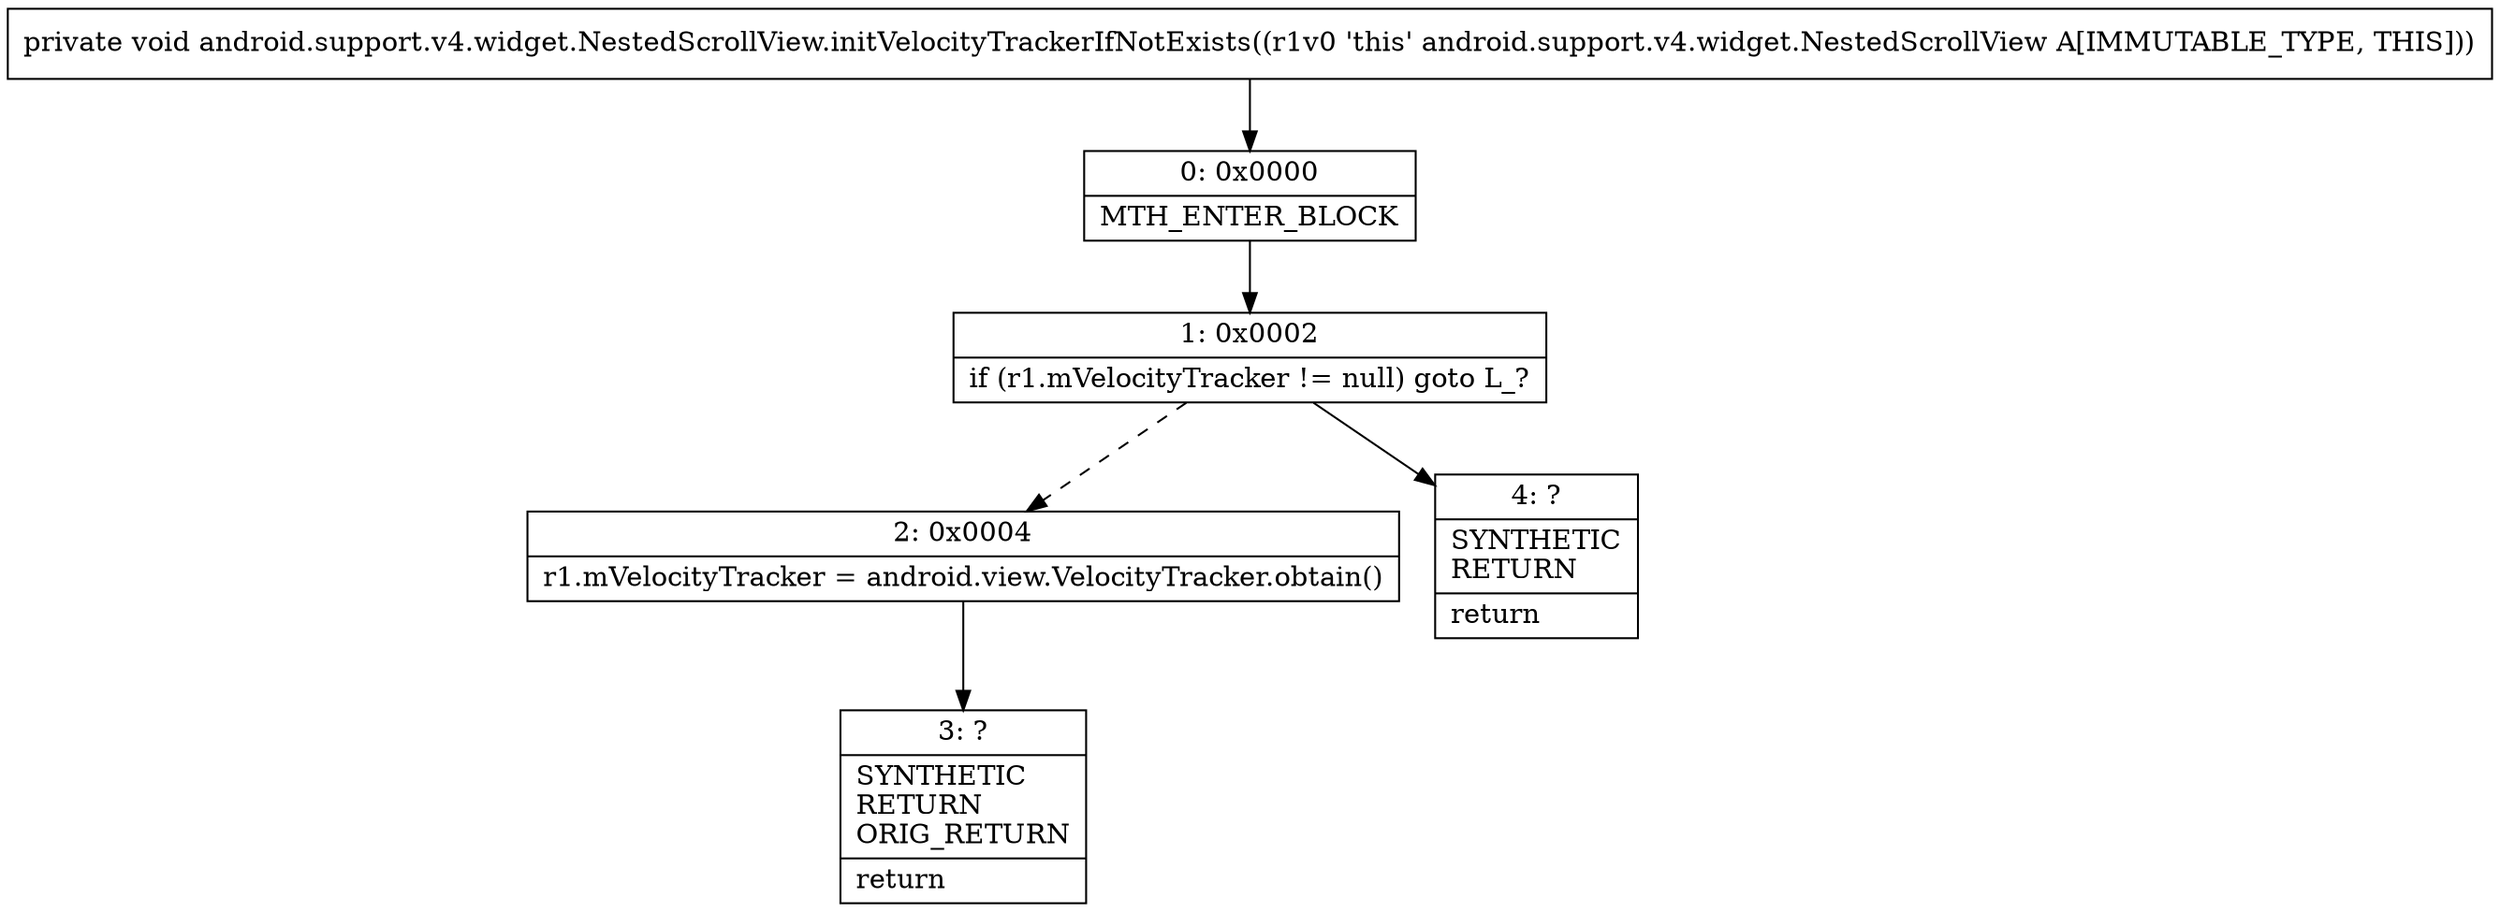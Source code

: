 digraph "CFG forandroid.support.v4.widget.NestedScrollView.initVelocityTrackerIfNotExists()V" {
Node_0 [shape=record,label="{0\:\ 0x0000|MTH_ENTER_BLOCK\l}"];
Node_1 [shape=record,label="{1\:\ 0x0002|if (r1.mVelocityTracker != null) goto L_?\l}"];
Node_2 [shape=record,label="{2\:\ 0x0004|r1.mVelocityTracker = android.view.VelocityTracker.obtain()\l}"];
Node_3 [shape=record,label="{3\:\ ?|SYNTHETIC\lRETURN\lORIG_RETURN\l|return\l}"];
Node_4 [shape=record,label="{4\:\ ?|SYNTHETIC\lRETURN\l|return\l}"];
MethodNode[shape=record,label="{private void android.support.v4.widget.NestedScrollView.initVelocityTrackerIfNotExists((r1v0 'this' android.support.v4.widget.NestedScrollView A[IMMUTABLE_TYPE, THIS])) }"];
MethodNode -> Node_0;
Node_0 -> Node_1;
Node_1 -> Node_2[style=dashed];
Node_1 -> Node_4;
Node_2 -> Node_3;
}

